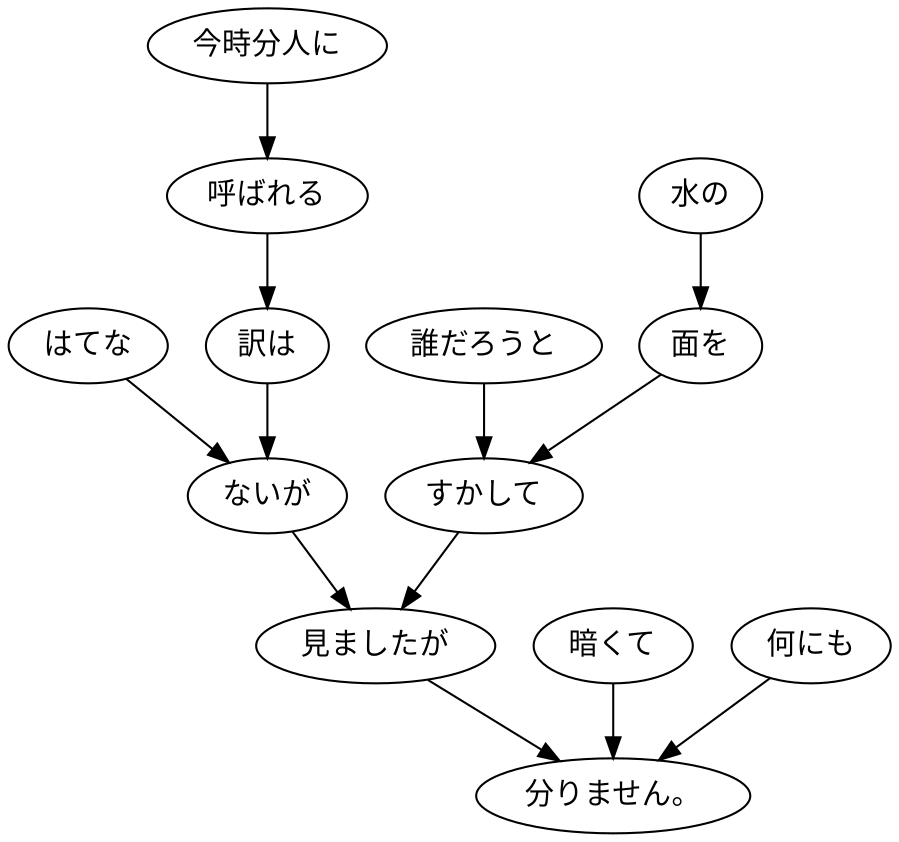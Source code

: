 digraph graph1125 {
	node0 [label="はてな"];
	node1 [label="今時分人に"];
	node2 [label="呼ばれる"];
	node3 [label="訳は"];
	node4 [label="ないが"];
	node5 [label="誰だろうと"];
	node6 [label="水の"];
	node7 [label="面を"];
	node8 [label="すかして"];
	node9 [label="見ましたが"];
	node10 [label="暗くて"];
	node11 [label="何にも"];
	node12 [label="分りません。"];
	node0 -> node4;
	node1 -> node2;
	node2 -> node3;
	node3 -> node4;
	node4 -> node9;
	node5 -> node8;
	node6 -> node7;
	node7 -> node8;
	node8 -> node9;
	node9 -> node12;
	node10 -> node12;
	node11 -> node12;
}
